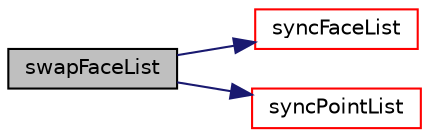 digraph "swapFaceList"
{
  bgcolor="transparent";
  edge [fontname="Helvetica",fontsize="10",labelfontname="Helvetica",labelfontsize="10"];
  node [fontname="Helvetica",fontsize="10",shape=record];
  rankdir="LR";
  Node1 [label="swapFaceList",height=0.2,width=0.4,color="black", fillcolor="grey75", style="filled", fontcolor="black"];
  Node1 -> Node2 [color="midnightblue",fontsize="10",style="solid",fontname="Helvetica"];
  Node2 [label="syncFaceList",height=0.2,width=0.4,color="red",URL="$a02636.html#abed40ebf1b90b365509600f5e7b004b7",tooltip="Synchronize values on all mesh faces. "];
  Node1 -> Node3 [color="midnightblue",fontsize="10",style="solid",fontname="Helvetica"];
  Node3 [label="syncPointList",height=0.2,width=0.4,color="red",URL="$a02636.html#a197ed77a9101bdfb37253bd3f507c017",tooltip="Synchronize values on all mesh points. "];
}
